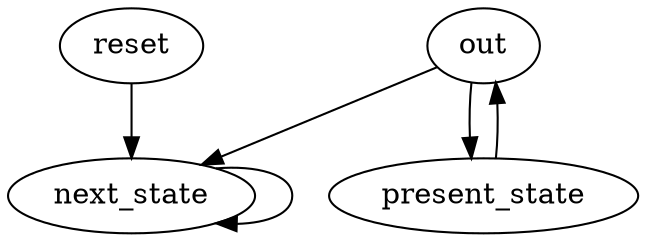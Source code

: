 digraph "" {
	reset -> next_state	[weight=2.0];
	out -> present_state	[weight=3.0];
	out -> next_state	[weight=3.0];
	present_state -> out	[weight=1.0];
	next_state -> next_state	[weight=1.0];
}

